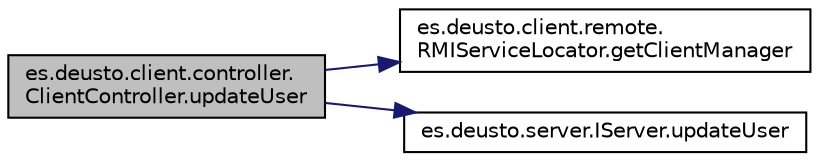 digraph "es.deusto.client.controller.ClientController.updateUser"
{
 // LATEX_PDF_SIZE
  edge [fontname="Helvetica",fontsize="10",labelfontname="Helvetica",labelfontsize="10"];
  node [fontname="Helvetica",fontsize="10",shape=record];
  rankdir="LR";
  Node51 [label="es.deusto.client.controller.\lClientController.updateUser",height=0.2,width=0.4,color="black", fillcolor="grey75", style="filled", fontcolor="black",tooltip=" "];
  Node51 -> Node52 [color="midnightblue",fontsize="10",style="solid",fontname="Helvetica"];
  Node52 [label="es.deusto.client.remote.\lRMIServiceLocator.getClientManager",height=0.2,width=0.4,color="black", fillcolor="white", style="filled",URL="$classes_1_1deusto_1_1client_1_1remote_1_1_r_m_i_service_locator.html#ade08376a63a3e1a5ca512986e86478d5",tooltip=" "];
  Node51 -> Node53 [color="midnightblue",fontsize="10",style="solid",fontname="Helvetica"];
  Node53 [label="es.deusto.server.IServer.updateUser",height=0.2,width=0.4,color="black", fillcolor="white", style="filled",URL="$interfacees_1_1deusto_1_1server_1_1_i_server.html#aff376200af975b145ac85ccfdf48a229",tooltip=" "];
}
